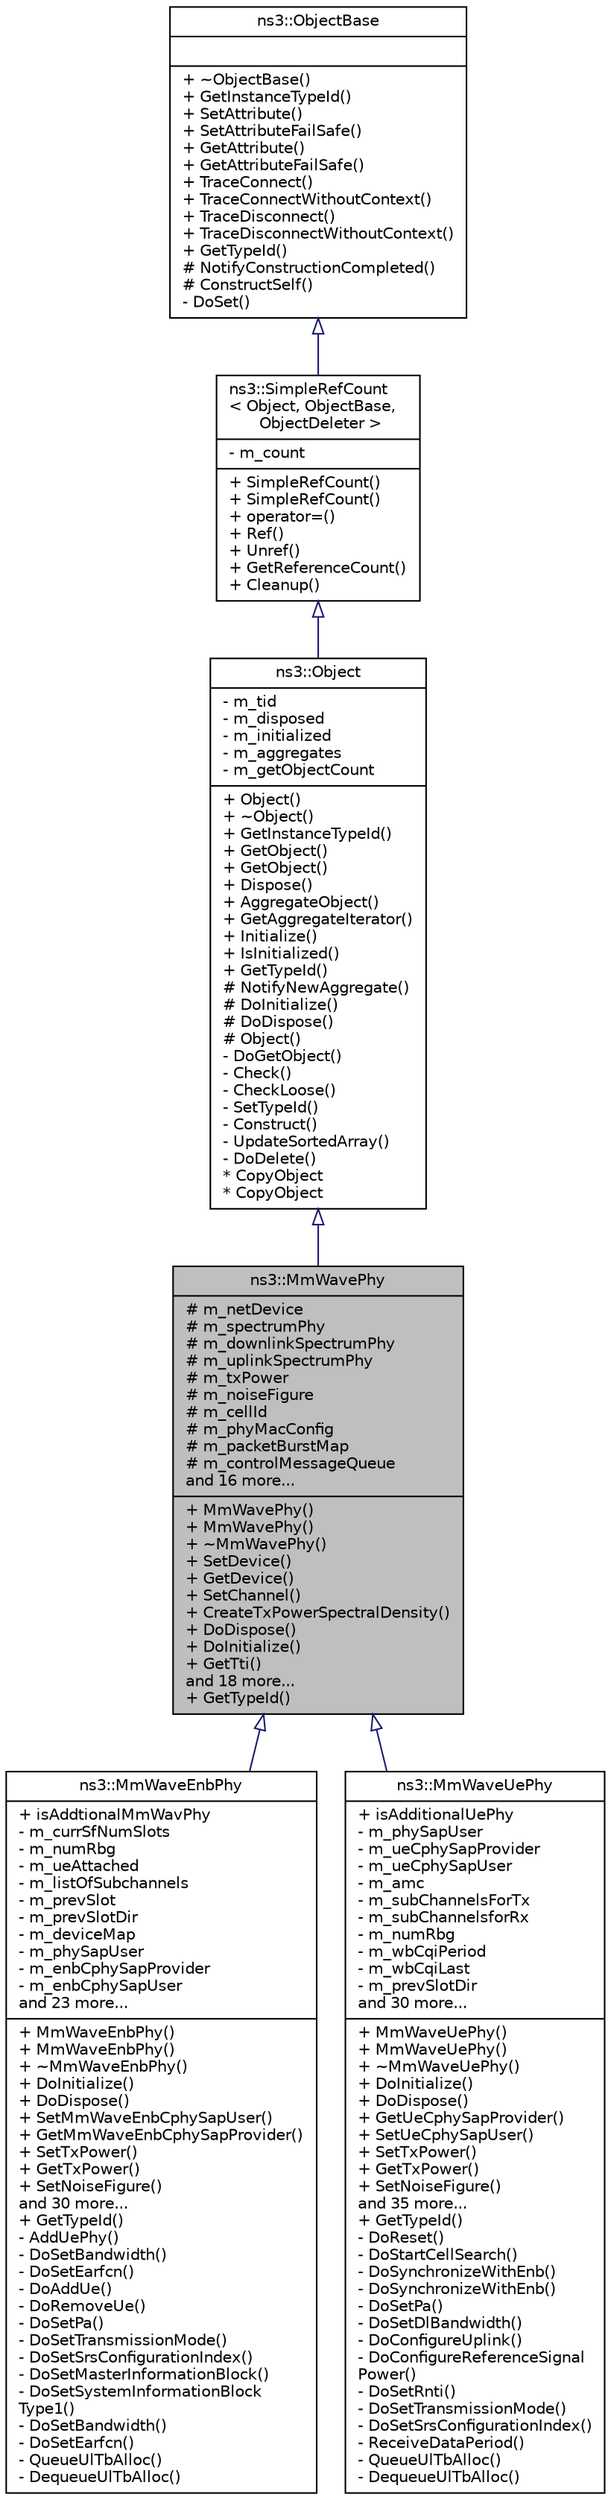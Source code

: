 digraph "ns3::MmWavePhy"
{
  edge [fontname="Helvetica",fontsize="10",labelfontname="Helvetica",labelfontsize="10"];
  node [fontname="Helvetica",fontsize="10",shape=record];
  Node1 [label="{ns3::MmWavePhy\n|# m_netDevice\l# m_spectrumPhy\l# m_downlinkSpectrumPhy\l# m_uplinkSpectrumPhy\l# m_txPower\l# m_noiseFigure\l# m_cellId\l# m_phyMacConfig\l# m_packetBurstMap\l# m_controlMessageQueue\land 16 more...\l|+ MmWavePhy()\l+ MmWavePhy()\l+ ~MmWavePhy()\l+ SetDevice()\l+ GetDevice()\l+ SetChannel()\l+ CreateTxPowerSpectralDensity()\l+ DoDispose()\l+ DoInitialize()\l+ GetTti()\land 18 more...\l+ GetTypeId()\l}",height=0.2,width=0.4,color="black", fillcolor="grey75", style="filled", fontcolor="black"];
  Node2 -> Node1 [dir="back",color="midnightblue",fontsize="10",style="solid",arrowtail="onormal"];
  Node2 [label="{ns3::Object\n|- m_tid\l- m_disposed\l- m_initialized\l- m_aggregates\l- m_getObjectCount\l|+ Object()\l+ ~Object()\l+ GetInstanceTypeId()\l+ GetObject()\l+ GetObject()\l+ Dispose()\l+ AggregateObject()\l+ GetAggregateIterator()\l+ Initialize()\l+ IsInitialized()\l+ GetTypeId()\l# NotifyNewAggregate()\l# DoInitialize()\l# DoDispose()\l# Object()\l- DoGetObject()\l- Check()\l- CheckLoose()\l- SetTypeId()\l- Construct()\l- UpdateSortedArray()\l- DoDelete()\l* CopyObject\l* CopyObject\l}",height=0.2,width=0.4,color="black", fillcolor="white", style="filled",URL="$d9/d77/classns3_1_1Object.html",tooltip="A base class which provides memory management and object aggregation. "];
  Node3 -> Node2 [dir="back",color="midnightblue",fontsize="10",style="solid",arrowtail="onormal"];
  Node3 [label="{ns3::SimpleRefCount\l\< Object, ObjectBase,\l ObjectDeleter \>\n|- m_count\l|+ SimpleRefCount()\l+ SimpleRefCount()\l+ operator=()\l+ Ref()\l+ Unref()\l+ GetReferenceCount()\l+ Cleanup()\l}",height=0.2,width=0.4,color="black", fillcolor="white", style="filled",URL="$da/da1/classns3_1_1SimpleRefCount.html"];
  Node4 -> Node3 [dir="back",color="midnightblue",fontsize="10",style="solid",arrowtail="onormal"];
  Node4 [label="{ns3::ObjectBase\n||+ ~ObjectBase()\l+ GetInstanceTypeId()\l+ SetAttribute()\l+ SetAttributeFailSafe()\l+ GetAttribute()\l+ GetAttributeFailSafe()\l+ TraceConnect()\l+ TraceConnectWithoutContext()\l+ TraceDisconnect()\l+ TraceDisconnectWithoutContext()\l+ GetTypeId()\l# NotifyConstructionCompleted()\l# ConstructSelf()\l- DoSet()\l}",height=0.2,width=0.4,color="black", fillcolor="white", style="filled",URL="$d2/dac/classns3_1_1ObjectBase.html",tooltip="Anchor the ns-3 type and attribute system. "];
  Node1 -> Node5 [dir="back",color="midnightblue",fontsize="10",style="solid",arrowtail="onormal"];
  Node5 [label="{ns3::MmWaveEnbPhy\n|+ isAddtionalMmWavPhy\l- m_currSfNumSlots\l- m_numRbg\l- m_ueAttached\l- m_listOfSubchannels\l- m_prevSlot\l- m_prevSlotDir\l- m_deviceMap\l- m_phySapUser\l- m_enbCphySapProvider\l- m_enbCphySapUser\land 23 more...\l|+ MmWaveEnbPhy()\l+ MmWaveEnbPhy()\l+ ~MmWaveEnbPhy()\l+ DoInitialize()\l+ DoDispose()\l+ SetMmWaveEnbCphySapUser()\l+ GetMmWaveEnbCphySapProvider()\l+ SetTxPower()\l+ GetTxPower()\l+ SetNoiseFigure()\land 30 more...\l+ GetTypeId()\l- AddUePhy()\l- DoSetBandwidth()\l- DoSetEarfcn()\l- DoAddUe()\l- DoRemoveUe()\l- DoSetPa()\l- DoSetTransmissionMode()\l- DoSetSrsConfigurationIndex()\l- DoSetMasterInformationBlock()\l- DoSetSystemInformationBlock\lType1()\l- DoSetBandwidth()\l- DoSetEarfcn()\l- QueueUlTbAlloc()\l- DequeueUlTbAlloc()\l}",height=0.2,width=0.4,color="black", fillcolor="white", style="filled",URL="$d1/d58/classns3_1_1MmWaveEnbPhy.html"];
  Node1 -> Node6 [dir="back",color="midnightblue",fontsize="10",style="solid",arrowtail="onormal"];
  Node6 [label="{ns3::MmWaveUePhy\n|+ isAdditionalUePhy\l- m_phySapUser\l- m_ueCphySapProvider\l- m_ueCphySapUser\l- m_amc\l- m_subChannelsForTx\l- m_subChannelsforRx\l- m_numRbg\l- m_wbCqiPeriod\l- m_wbCqiLast\l- m_prevSlotDir\land 30 more...\l|+ MmWaveUePhy()\l+ MmWaveUePhy()\l+ ~MmWaveUePhy()\l+ DoInitialize()\l+ DoDispose()\l+ GetUeCphySapProvider()\l+ SetUeCphySapUser()\l+ SetTxPower()\l+ GetTxPower()\l+ SetNoiseFigure()\land 35 more...\l+ GetTypeId()\l- DoReset()\l- DoStartCellSearch()\l- DoSynchronizeWithEnb()\l- DoSynchronizeWithEnb()\l- DoSetPa()\l- DoSetDlBandwidth()\l- DoConfigureUplink()\l- DoConfigureReferenceSignal\lPower()\l- DoSetRnti()\l- DoSetTransmissionMode()\l- DoSetSrsConfigurationIndex()\l- ReceiveDataPeriod()\l- QueueUlTbAlloc()\l- DequeueUlTbAlloc()\l}",height=0.2,width=0.4,color="black", fillcolor="white", style="filled",URL="$d8/df0/classns3_1_1MmWaveUePhy.html"];
}
